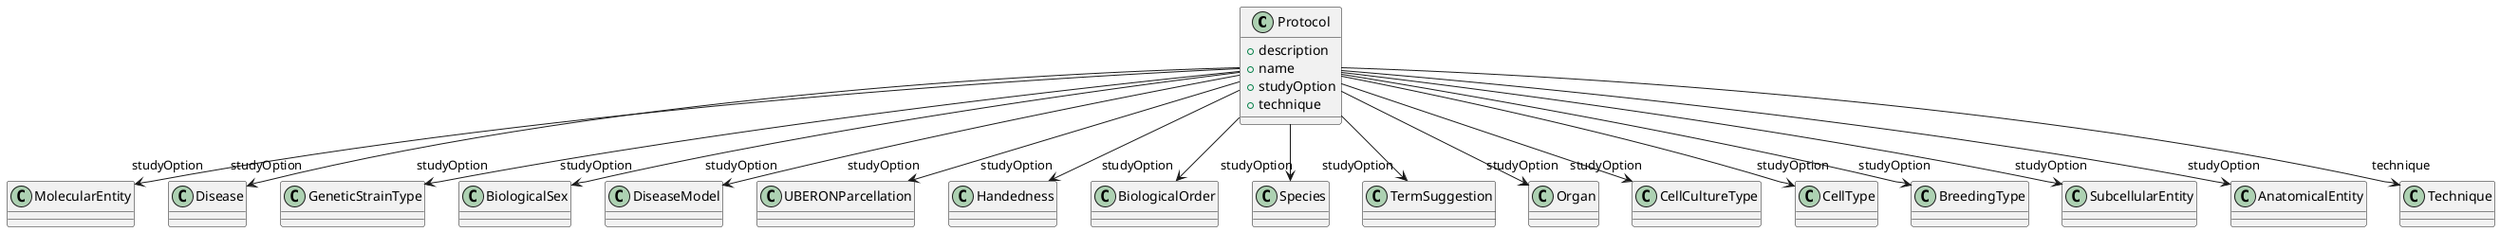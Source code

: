 @startuml
class Protocol {
+description
+name
+studyOption
+technique

}
Protocol -d-> "studyOption" MolecularEntity
Protocol -d-> "studyOption" Disease
Protocol -d-> "studyOption" GeneticStrainType
Protocol -d-> "studyOption" BiologicalSex
Protocol -d-> "studyOption" DiseaseModel
Protocol -d-> "studyOption" UBERONParcellation
Protocol -d-> "studyOption" Handedness
Protocol -d-> "studyOption" BiologicalOrder
Protocol -d-> "studyOption" Species
Protocol -d-> "studyOption" TermSuggestion
Protocol -d-> "studyOption" Organ
Protocol -d-> "studyOption" CellCultureType
Protocol -d-> "studyOption" CellType
Protocol -d-> "studyOption" BreedingType
Protocol -d-> "studyOption" SubcellularEntity
Protocol -d-> "studyOption" AnatomicalEntity
Protocol -d-> "technique" Technique

@enduml
